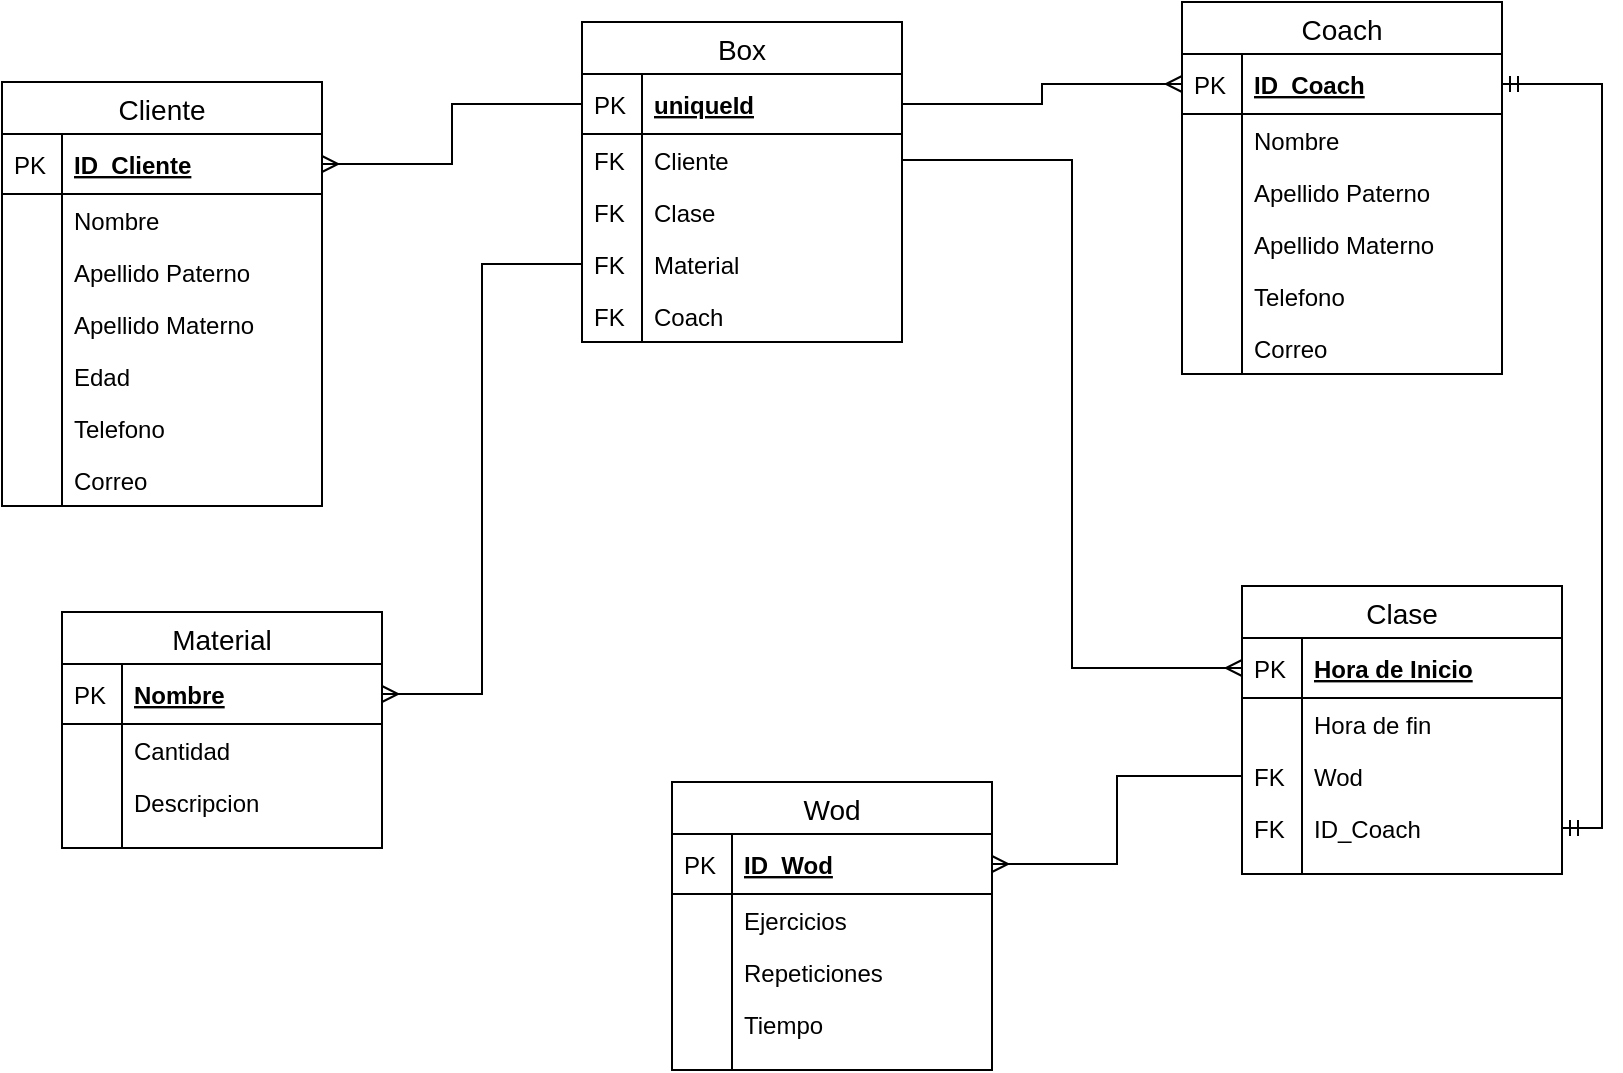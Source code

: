 <mxfile version="13.0.3" type="device"><diagram id="vvZLKqQ6Q33zJ9bg6fhY" name="Page-1"><mxGraphModel dx="868" dy="513" grid="1" gridSize="10" guides="1" tooltips="1" connect="1" arrows="1" fold="1" page="1" pageScale="1" pageWidth="1169" pageHeight="827" math="0" shadow="0"><root><mxCell id="0"/><mxCell id="1" parent="0"/><mxCell id="hBVtTaxDwoz-jPriad42-1" value="Cliente" style="swimlane;fontStyle=0;childLayout=stackLayout;horizontal=1;startSize=26;horizontalStack=0;resizeParent=1;resizeParentMax=0;resizeLast=0;collapsible=1;marginBottom=0;align=center;fontSize=14;" vertex="1" parent="1"><mxGeometry x="170" y="90" width="160" height="212" as="geometry"/></mxCell><mxCell id="hBVtTaxDwoz-jPriad42-2" value="ID_Cliente" style="shape=partialRectangle;top=0;left=0;right=0;bottom=1;align=left;verticalAlign=middle;fillColor=none;spacingLeft=34;spacingRight=4;overflow=hidden;rotatable=0;points=[[0,0.5],[1,0.5]];portConstraint=eastwest;dropTarget=0;fontStyle=5;fontSize=12;" vertex="1" parent="hBVtTaxDwoz-jPriad42-1"><mxGeometry y="26" width="160" height="30" as="geometry"/></mxCell><mxCell id="hBVtTaxDwoz-jPriad42-3" value="PK" style="shape=partialRectangle;top=0;left=0;bottom=0;fillColor=none;align=left;verticalAlign=middle;spacingLeft=4;spacingRight=4;overflow=hidden;rotatable=0;points=[];portConstraint=eastwest;part=1;fontSize=12;" vertex="1" connectable="0" parent="hBVtTaxDwoz-jPriad42-2"><mxGeometry width="30" height="30" as="geometry"/></mxCell><mxCell id="hBVtTaxDwoz-jPriad42-4" value="Nombre" style="shape=partialRectangle;top=0;left=0;right=0;bottom=0;align=left;verticalAlign=top;fillColor=none;spacingLeft=34;spacingRight=4;overflow=hidden;rotatable=0;points=[[0,0.5],[1,0.5]];portConstraint=eastwest;dropTarget=0;fontSize=12;" vertex="1" parent="hBVtTaxDwoz-jPriad42-1"><mxGeometry y="56" width="160" height="26" as="geometry"/></mxCell><mxCell id="hBVtTaxDwoz-jPriad42-5" value="" style="shape=partialRectangle;top=0;left=0;bottom=0;fillColor=none;align=left;verticalAlign=top;spacingLeft=4;spacingRight=4;overflow=hidden;rotatable=0;points=[];portConstraint=eastwest;part=1;fontSize=12;" vertex="1" connectable="0" parent="hBVtTaxDwoz-jPriad42-4"><mxGeometry width="30" height="26" as="geometry"/></mxCell><mxCell id="hBVtTaxDwoz-jPriad42-6" value="Apellido Paterno" style="shape=partialRectangle;top=0;left=0;right=0;bottom=0;align=left;verticalAlign=top;fillColor=none;spacingLeft=34;spacingRight=4;overflow=hidden;rotatable=0;points=[[0,0.5],[1,0.5]];portConstraint=eastwest;dropTarget=0;fontSize=12;" vertex="1" parent="hBVtTaxDwoz-jPriad42-1"><mxGeometry y="82" width="160" height="26" as="geometry"/></mxCell><mxCell id="hBVtTaxDwoz-jPriad42-7" value="" style="shape=partialRectangle;top=0;left=0;bottom=0;fillColor=none;align=left;verticalAlign=top;spacingLeft=4;spacingRight=4;overflow=hidden;rotatable=0;points=[];portConstraint=eastwest;part=1;fontSize=12;" vertex="1" connectable="0" parent="hBVtTaxDwoz-jPriad42-6"><mxGeometry width="30" height="26" as="geometry"/></mxCell><mxCell id="hBVtTaxDwoz-jPriad42-8" value="Apellido Materno" style="shape=partialRectangle;top=0;left=0;right=0;bottom=0;align=left;verticalAlign=top;fillColor=none;spacingLeft=34;spacingRight=4;overflow=hidden;rotatable=0;points=[[0,0.5],[1,0.5]];portConstraint=eastwest;dropTarget=0;fontSize=12;" vertex="1" parent="hBVtTaxDwoz-jPriad42-1"><mxGeometry y="108" width="160" height="26" as="geometry"/></mxCell><mxCell id="hBVtTaxDwoz-jPriad42-9" value="" style="shape=partialRectangle;top=0;left=0;bottom=0;fillColor=none;align=left;verticalAlign=top;spacingLeft=4;spacingRight=4;overflow=hidden;rotatable=0;points=[];portConstraint=eastwest;part=1;fontSize=12;" vertex="1" connectable="0" parent="hBVtTaxDwoz-jPriad42-8"><mxGeometry width="30" height="26" as="geometry"/></mxCell><mxCell id="hBVtTaxDwoz-jPriad42-12" value="Edad" style="shape=partialRectangle;top=0;left=0;right=0;bottom=0;align=left;verticalAlign=top;fillColor=none;spacingLeft=34;spacingRight=4;overflow=hidden;rotatable=0;points=[[0,0.5],[1,0.5]];portConstraint=eastwest;dropTarget=0;fontSize=12;" vertex="1" parent="hBVtTaxDwoz-jPriad42-1"><mxGeometry y="134" width="160" height="26" as="geometry"/></mxCell><mxCell id="hBVtTaxDwoz-jPriad42-13" value="" style="shape=partialRectangle;top=0;left=0;bottom=0;fillColor=none;align=left;verticalAlign=top;spacingLeft=4;spacingRight=4;overflow=hidden;rotatable=0;points=[];portConstraint=eastwest;part=1;fontSize=12;" vertex="1" connectable="0" parent="hBVtTaxDwoz-jPriad42-12"><mxGeometry width="30" height="26" as="geometry"/></mxCell><mxCell id="hBVtTaxDwoz-jPriad42-14" value="Telefono" style="shape=partialRectangle;top=0;left=0;right=0;bottom=0;align=left;verticalAlign=top;fillColor=none;spacingLeft=34;spacingRight=4;overflow=hidden;rotatable=0;points=[[0,0.5],[1,0.5]];portConstraint=eastwest;dropTarget=0;fontSize=12;" vertex="1" parent="hBVtTaxDwoz-jPriad42-1"><mxGeometry y="160" width="160" height="26" as="geometry"/></mxCell><mxCell id="hBVtTaxDwoz-jPriad42-15" value="" style="shape=partialRectangle;top=0;left=0;bottom=0;fillColor=none;align=left;verticalAlign=top;spacingLeft=4;spacingRight=4;overflow=hidden;rotatable=0;points=[];portConstraint=eastwest;part=1;fontSize=12;" vertex="1" connectable="0" parent="hBVtTaxDwoz-jPriad42-14"><mxGeometry width="30" height="26" as="geometry"/></mxCell><mxCell id="hBVtTaxDwoz-jPriad42-16" value="Correo" style="shape=partialRectangle;top=0;left=0;right=0;bottom=0;align=left;verticalAlign=top;fillColor=none;spacingLeft=34;spacingRight=4;overflow=hidden;rotatable=0;points=[[0,0.5],[1,0.5]];portConstraint=eastwest;dropTarget=0;fontSize=12;" vertex="1" parent="hBVtTaxDwoz-jPriad42-1"><mxGeometry y="186" width="160" height="26" as="geometry"/></mxCell><mxCell id="hBVtTaxDwoz-jPriad42-17" value="" style="shape=partialRectangle;top=0;left=0;bottom=0;fillColor=none;align=left;verticalAlign=top;spacingLeft=4;spacingRight=4;overflow=hidden;rotatable=0;points=[];portConstraint=eastwest;part=1;fontSize=12;" vertex="1" connectable="0" parent="hBVtTaxDwoz-jPriad42-16"><mxGeometry width="30" height="26" as="geometry"/></mxCell><mxCell id="hBVtTaxDwoz-jPriad42-77" value="Clase" style="swimlane;fontStyle=0;childLayout=stackLayout;horizontal=1;startSize=26;horizontalStack=0;resizeParent=1;resizeParentMax=0;resizeLast=0;collapsible=1;marginBottom=0;align=center;fontSize=14;" vertex="1" parent="1"><mxGeometry x="790" y="342" width="160" height="144" as="geometry"/></mxCell><mxCell id="hBVtTaxDwoz-jPriad42-78" value="Hora de Inicio" style="shape=partialRectangle;top=0;left=0;right=0;bottom=1;align=left;verticalAlign=middle;fillColor=none;spacingLeft=34;spacingRight=4;overflow=hidden;rotatable=0;points=[[0,0.5],[1,0.5]];portConstraint=eastwest;dropTarget=0;fontStyle=5;fontSize=12;" vertex="1" parent="hBVtTaxDwoz-jPriad42-77"><mxGeometry y="26" width="160" height="30" as="geometry"/></mxCell><mxCell id="hBVtTaxDwoz-jPriad42-79" value="PK" style="shape=partialRectangle;top=0;left=0;bottom=0;fillColor=none;align=left;verticalAlign=middle;spacingLeft=4;spacingRight=4;overflow=hidden;rotatable=0;points=[];portConstraint=eastwest;part=1;fontSize=12;" vertex="1" connectable="0" parent="hBVtTaxDwoz-jPriad42-78"><mxGeometry width="30" height="30" as="geometry"/></mxCell><mxCell id="hBVtTaxDwoz-jPriad42-80" value="Hora de fin" style="shape=partialRectangle;top=0;left=0;right=0;bottom=0;align=left;verticalAlign=top;fillColor=none;spacingLeft=34;spacingRight=4;overflow=hidden;rotatable=0;points=[[0,0.5],[1,0.5]];portConstraint=eastwest;dropTarget=0;fontSize=12;" vertex="1" parent="hBVtTaxDwoz-jPriad42-77"><mxGeometry y="56" width="160" height="26" as="geometry"/></mxCell><mxCell id="hBVtTaxDwoz-jPriad42-81" value="" style="shape=partialRectangle;top=0;left=0;bottom=0;fillColor=none;align=left;verticalAlign=top;spacingLeft=4;spacingRight=4;overflow=hidden;rotatable=0;points=[];portConstraint=eastwest;part=1;fontSize=12;" vertex="1" connectable="0" parent="hBVtTaxDwoz-jPriad42-80"><mxGeometry width="30" height="26" as="geometry"/></mxCell><mxCell id="hBVtTaxDwoz-jPriad42-97" value="Wod" style="shape=partialRectangle;top=0;left=0;right=0;bottom=0;align=left;verticalAlign=top;fillColor=none;spacingLeft=34;spacingRight=4;overflow=hidden;rotatable=0;points=[[0,0.5],[1,0.5]];portConstraint=eastwest;dropTarget=0;fontSize=12;" vertex="1" parent="hBVtTaxDwoz-jPriad42-77"><mxGeometry y="82" width="160" height="26" as="geometry"/></mxCell><mxCell id="hBVtTaxDwoz-jPriad42-98" value="FK" style="shape=partialRectangle;top=0;left=0;bottom=0;fillColor=none;align=left;verticalAlign=top;spacingLeft=4;spacingRight=4;overflow=hidden;rotatable=0;points=[];portConstraint=eastwest;part=1;fontSize=12;" vertex="1" connectable="0" parent="hBVtTaxDwoz-jPriad42-97"><mxGeometry width="30" height="26" as="geometry"/></mxCell><mxCell id="hBVtTaxDwoz-jPriad42-84" value="ID_Coach" style="shape=partialRectangle;top=0;left=0;right=0;bottom=0;align=left;verticalAlign=top;fillColor=none;spacingLeft=34;spacingRight=4;overflow=hidden;rotatable=0;points=[[0,0.5],[1,0.5]];portConstraint=eastwest;dropTarget=0;fontSize=12;" vertex="1" parent="hBVtTaxDwoz-jPriad42-77"><mxGeometry y="108" width="160" height="26" as="geometry"/></mxCell><mxCell id="hBVtTaxDwoz-jPriad42-85" value="FK" style="shape=partialRectangle;top=0;left=0;bottom=0;fillColor=none;align=left;verticalAlign=top;spacingLeft=4;spacingRight=4;overflow=hidden;rotatable=0;points=[];portConstraint=eastwest;part=1;fontSize=12;" vertex="1" connectable="0" parent="hBVtTaxDwoz-jPriad42-84"><mxGeometry width="30" height="26" as="geometry"/></mxCell><mxCell id="hBVtTaxDwoz-jPriad42-86" value="" style="shape=partialRectangle;top=0;left=0;right=0;bottom=0;align=left;verticalAlign=top;fillColor=none;spacingLeft=34;spacingRight=4;overflow=hidden;rotatable=0;points=[[0,0.5],[1,0.5]];portConstraint=eastwest;dropTarget=0;fontSize=12;" vertex="1" parent="hBVtTaxDwoz-jPriad42-77"><mxGeometry y="134" width="160" height="10" as="geometry"/></mxCell><mxCell id="hBVtTaxDwoz-jPriad42-87" value="" style="shape=partialRectangle;top=0;left=0;bottom=0;fillColor=none;align=left;verticalAlign=top;spacingLeft=4;spacingRight=4;overflow=hidden;rotatable=0;points=[];portConstraint=eastwest;part=1;fontSize=12;" vertex="1" connectable="0" parent="hBVtTaxDwoz-jPriad42-86"><mxGeometry width="30" height="10" as="geometry"/></mxCell><mxCell id="hBVtTaxDwoz-jPriad42-40" value="Box" style="swimlane;fontStyle=0;childLayout=stackLayout;horizontal=1;startSize=26;horizontalStack=0;resizeParent=1;resizeParentMax=0;resizeLast=0;collapsible=1;marginBottom=0;align=center;fontSize=14;" vertex="1" parent="1"><mxGeometry x="460" y="60" width="160" height="160" as="geometry"/></mxCell><mxCell id="hBVtTaxDwoz-jPriad42-41" value="uniqueId" style="shape=partialRectangle;top=0;left=0;right=0;bottom=1;align=left;verticalAlign=middle;fillColor=none;spacingLeft=34;spacingRight=4;overflow=hidden;rotatable=0;points=[[0,0.5],[1,0.5]];portConstraint=eastwest;dropTarget=0;fontStyle=5;fontSize=12;" vertex="1" parent="hBVtTaxDwoz-jPriad42-40"><mxGeometry y="26" width="160" height="30" as="geometry"/></mxCell><mxCell id="hBVtTaxDwoz-jPriad42-42" value="PK" style="shape=partialRectangle;top=0;left=0;bottom=0;fillColor=none;align=left;verticalAlign=middle;spacingLeft=4;spacingRight=4;overflow=hidden;rotatable=0;points=[];portConstraint=eastwest;part=1;fontSize=12;" vertex="1" connectable="0" parent="hBVtTaxDwoz-jPriad42-41"><mxGeometry width="30" height="30" as="geometry"/></mxCell><mxCell id="hBVtTaxDwoz-jPriad42-43" value="Cliente" style="shape=partialRectangle;top=0;left=0;right=0;bottom=0;align=left;verticalAlign=top;fillColor=none;spacingLeft=34;spacingRight=4;overflow=hidden;rotatable=0;points=[[0,0.5],[1,0.5]];portConstraint=eastwest;dropTarget=0;fontSize=12;" vertex="1" parent="hBVtTaxDwoz-jPriad42-40"><mxGeometry y="56" width="160" height="26" as="geometry"/></mxCell><mxCell id="hBVtTaxDwoz-jPriad42-44" value="FK" style="shape=partialRectangle;top=0;left=0;bottom=0;fillColor=none;align=left;verticalAlign=top;spacingLeft=4;spacingRight=4;overflow=hidden;rotatable=0;points=[];portConstraint=eastwest;part=1;fontSize=12;" vertex="1" connectable="0" parent="hBVtTaxDwoz-jPriad42-43"><mxGeometry width="30" height="26" as="geometry"/></mxCell><mxCell id="hBVtTaxDwoz-jPriad42-45" value="Clase" style="shape=partialRectangle;top=0;left=0;right=0;bottom=0;align=left;verticalAlign=top;fillColor=none;spacingLeft=34;spacingRight=4;overflow=hidden;rotatable=0;points=[[0,0.5],[1,0.5]];portConstraint=eastwest;dropTarget=0;fontSize=12;" vertex="1" parent="hBVtTaxDwoz-jPriad42-40"><mxGeometry y="82" width="160" height="26" as="geometry"/></mxCell><mxCell id="hBVtTaxDwoz-jPriad42-46" value="FK" style="shape=partialRectangle;top=0;left=0;bottom=0;fillColor=none;align=left;verticalAlign=top;spacingLeft=4;spacingRight=4;overflow=hidden;rotatable=0;points=[];portConstraint=eastwest;part=1;fontSize=12;" vertex="1" connectable="0" parent="hBVtTaxDwoz-jPriad42-45"><mxGeometry width="30" height="26" as="geometry"/></mxCell><mxCell id="hBVtTaxDwoz-jPriad42-47" value="Material" style="shape=partialRectangle;top=0;left=0;right=0;bottom=0;align=left;verticalAlign=top;fillColor=none;spacingLeft=34;spacingRight=4;overflow=hidden;rotatable=0;points=[[0,0.5],[1,0.5]];portConstraint=eastwest;dropTarget=0;fontSize=12;" vertex="1" parent="hBVtTaxDwoz-jPriad42-40"><mxGeometry y="108" width="160" height="26" as="geometry"/></mxCell><mxCell id="hBVtTaxDwoz-jPriad42-48" value="FK" style="shape=partialRectangle;top=0;left=0;bottom=0;fillColor=none;align=left;verticalAlign=top;spacingLeft=4;spacingRight=4;overflow=hidden;rotatable=0;points=[];portConstraint=eastwest;part=1;fontSize=12;" vertex="1" connectable="0" parent="hBVtTaxDwoz-jPriad42-47"><mxGeometry width="30" height="26" as="geometry"/></mxCell><mxCell id="hBVtTaxDwoz-jPriad42-90" value="Coach" style="shape=partialRectangle;top=0;left=0;right=0;bottom=0;align=left;verticalAlign=top;fillColor=none;spacingLeft=34;spacingRight=4;overflow=hidden;rotatable=0;points=[[0,0.5],[1,0.5]];portConstraint=eastwest;dropTarget=0;fontSize=12;" vertex="1" parent="hBVtTaxDwoz-jPriad42-40"><mxGeometry y="134" width="160" height="26" as="geometry"/></mxCell><mxCell id="hBVtTaxDwoz-jPriad42-91" value="FK" style="shape=partialRectangle;top=0;left=0;bottom=0;fillColor=none;align=left;verticalAlign=top;spacingLeft=4;spacingRight=4;overflow=hidden;rotatable=0;points=[];portConstraint=eastwest;part=1;fontSize=12;" vertex="1" connectable="0" parent="hBVtTaxDwoz-jPriad42-90"><mxGeometry width="30" height="26" as="geometry"/></mxCell><mxCell id="hBVtTaxDwoz-jPriad42-18" value="Material" style="swimlane;fontStyle=0;childLayout=stackLayout;horizontal=1;startSize=26;horizontalStack=0;resizeParent=1;resizeParentMax=0;resizeLast=0;collapsible=1;marginBottom=0;align=center;fontSize=14;" vertex="1" parent="1"><mxGeometry x="200" y="355" width="160" height="118" as="geometry"/></mxCell><mxCell id="hBVtTaxDwoz-jPriad42-19" value="Nombre" style="shape=partialRectangle;top=0;left=0;right=0;bottom=1;align=left;verticalAlign=middle;fillColor=none;spacingLeft=34;spacingRight=4;overflow=hidden;rotatable=0;points=[[0,0.5],[1,0.5]];portConstraint=eastwest;dropTarget=0;fontStyle=5;fontSize=12;" vertex="1" parent="hBVtTaxDwoz-jPriad42-18"><mxGeometry y="26" width="160" height="30" as="geometry"/></mxCell><mxCell id="hBVtTaxDwoz-jPriad42-20" value="PK" style="shape=partialRectangle;top=0;left=0;bottom=0;fillColor=none;align=left;verticalAlign=middle;spacingLeft=4;spacingRight=4;overflow=hidden;rotatable=0;points=[];portConstraint=eastwest;part=1;fontSize=12;" vertex="1" connectable="0" parent="hBVtTaxDwoz-jPriad42-19"><mxGeometry width="30" height="30" as="geometry"/></mxCell><mxCell id="hBVtTaxDwoz-jPriad42-21" value="Cantidad" style="shape=partialRectangle;top=0;left=0;right=0;bottom=0;align=left;verticalAlign=top;fillColor=none;spacingLeft=34;spacingRight=4;overflow=hidden;rotatable=0;points=[[0,0.5],[1,0.5]];portConstraint=eastwest;dropTarget=0;fontSize=12;" vertex="1" parent="hBVtTaxDwoz-jPriad42-18"><mxGeometry y="56" width="160" height="26" as="geometry"/></mxCell><mxCell id="hBVtTaxDwoz-jPriad42-22" value="" style="shape=partialRectangle;top=0;left=0;bottom=0;fillColor=none;align=left;verticalAlign=top;spacingLeft=4;spacingRight=4;overflow=hidden;rotatable=0;points=[];portConstraint=eastwest;part=1;fontSize=12;" vertex="1" connectable="0" parent="hBVtTaxDwoz-jPriad42-21"><mxGeometry width="30" height="26" as="geometry"/></mxCell><mxCell id="hBVtTaxDwoz-jPriad42-23" value="Descripcion" style="shape=partialRectangle;top=0;left=0;right=0;bottom=0;align=left;verticalAlign=top;fillColor=none;spacingLeft=34;spacingRight=4;overflow=hidden;rotatable=0;points=[[0,0.5],[1,0.5]];portConstraint=eastwest;dropTarget=0;fontSize=12;" vertex="1" parent="hBVtTaxDwoz-jPriad42-18"><mxGeometry y="82" width="160" height="26" as="geometry"/></mxCell><mxCell id="hBVtTaxDwoz-jPriad42-24" value="" style="shape=partialRectangle;top=0;left=0;bottom=0;fillColor=none;align=left;verticalAlign=top;spacingLeft=4;spacingRight=4;overflow=hidden;rotatable=0;points=[];portConstraint=eastwest;part=1;fontSize=12;" vertex="1" connectable="0" parent="hBVtTaxDwoz-jPriad42-23"><mxGeometry width="30" height="26" as="geometry"/></mxCell><mxCell id="hBVtTaxDwoz-jPriad42-27" value="" style="shape=partialRectangle;top=0;left=0;right=0;bottom=0;align=left;verticalAlign=top;fillColor=none;spacingLeft=34;spacingRight=4;overflow=hidden;rotatable=0;points=[[0,0.5],[1,0.5]];portConstraint=eastwest;dropTarget=0;fontSize=12;" vertex="1" parent="hBVtTaxDwoz-jPriad42-18"><mxGeometry y="108" width="160" height="10" as="geometry"/></mxCell><mxCell id="hBVtTaxDwoz-jPriad42-28" value="" style="shape=partialRectangle;top=0;left=0;bottom=0;fillColor=none;align=left;verticalAlign=top;spacingLeft=4;spacingRight=4;overflow=hidden;rotatable=0;points=[];portConstraint=eastwest;part=1;fontSize=12;" vertex="1" connectable="0" parent="hBVtTaxDwoz-jPriad42-27"><mxGeometry width="30" height="10" as="geometry"/></mxCell><mxCell id="hBVtTaxDwoz-jPriad42-89" style="edgeStyle=orthogonalEdgeStyle;rounded=0;orthogonalLoop=1;jettySize=auto;html=1;exitX=0;exitY=0.5;exitDx=0;exitDy=0;endArrow=ERmany;endFill=0;" edge="1" parent="1" source="hBVtTaxDwoz-jPriad42-41" target="hBVtTaxDwoz-jPriad42-2"><mxGeometry relative="1" as="geometry"/></mxCell><mxCell id="hBVtTaxDwoz-jPriad42-62" value="Coach" style="swimlane;fontStyle=0;childLayout=stackLayout;horizontal=1;startSize=26;horizontalStack=0;resizeParent=1;resizeParentMax=0;resizeLast=0;collapsible=1;marginBottom=0;align=center;fontSize=14;" vertex="1" parent="1"><mxGeometry x="760" y="50" width="160" height="186" as="geometry"/></mxCell><mxCell id="hBVtTaxDwoz-jPriad42-63" value="ID_Coach" style="shape=partialRectangle;top=0;left=0;right=0;bottom=1;align=left;verticalAlign=middle;fillColor=none;spacingLeft=34;spacingRight=4;overflow=hidden;rotatable=0;points=[[0,0.5],[1,0.5]];portConstraint=eastwest;dropTarget=0;fontStyle=5;fontSize=12;" vertex="1" parent="hBVtTaxDwoz-jPriad42-62"><mxGeometry y="26" width="160" height="30" as="geometry"/></mxCell><mxCell id="hBVtTaxDwoz-jPriad42-64" value="PK" style="shape=partialRectangle;top=0;left=0;bottom=0;fillColor=none;align=left;verticalAlign=middle;spacingLeft=4;spacingRight=4;overflow=hidden;rotatable=0;points=[];portConstraint=eastwest;part=1;fontSize=12;" vertex="1" connectable="0" parent="hBVtTaxDwoz-jPriad42-63"><mxGeometry width="30" height="30" as="geometry"/></mxCell><mxCell id="hBVtTaxDwoz-jPriad42-65" value="Nombre" style="shape=partialRectangle;top=0;left=0;right=0;bottom=0;align=left;verticalAlign=top;fillColor=none;spacingLeft=34;spacingRight=4;overflow=hidden;rotatable=0;points=[[0,0.5],[1,0.5]];portConstraint=eastwest;dropTarget=0;fontSize=12;" vertex="1" parent="hBVtTaxDwoz-jPriad42-62"><mxGeometry y="56" width="160" height="26" as="geometry"/></mxCell><mxCell id="hBVtTaxDwoz-jPriad42-66" value="" style="shape=partialRectangle;top=0;left=0;bottom=0;fillColor=none;align=left;verticalAlign=top;spacingLeft=4;spacingRight=4;overflow=hidden;rotatable=0;points=[];portConstraint=eastwest;part=1;fontSize=12;" vertex="1" connectable="0" parent="hBVtTaxDwoz-jPriad42-65"><mxGeometry width="30" height="26" as="geometry"/></mxCell><mxCell id="hBVtTaxDwoz-jPriad42-67" value="Apellido Paterno" style="shape=partialRectangle;top=0;left=0;right=0;bottom=0;align=left;verticalAlign=top;fillColor=none;spacingLeft=34;spacingRight=4;overflow=hidden;rotatable=0;points=[[0,0.5],[1,0.5]];portConstraint=eastwest;dropTarget=0;fontSize=12;" vertex="1" parent="hBVtTaxDwoz-jPriad42-62"><mxGeometry y="82" width="160" height="26" as="geometry"/></mxCell><mxCell id="hBVtTaxDwoz-jPriad42-68" value="" style="shape=partialRectangle;top=0;left=0;bottom=0;fillColor=none;align=left;verticalAlign=top;spacingLeft=4;spacingRight=4;overflow=hidden;rotatable=0;points=[];portConstraint=eastwest;part=1;fontSize=12;" vertex="1" connectable="0" parent="hBVtTaxDwoz-jPriad42-67"><mxGeometry width="30" height="26" as="geometry"/></mxCell><mxCell id="hBVtTaxDwoz-jPriad42-69" value="Apellido Materno" style="shape=partialRectangle;top=0;left=0;right=0;bottom=0;align=left;verticalAlign=top;fillColor=none;spacingLeft=34;spacingRight=4;overflow=hidden;rotatable=0;points=[[0,0.5],[1,0.5]];portConstraint=eastwest;dropTarget=0;fontSize=12;" vertex="1" parent="hBVtTaxDwoz-jPriad42-62"><mxGeometry y="108" width="160" height="26" as="geometry"/></mxCell><mxCell id="hBVtTaxDwoz-jPriad42-70" value="" style="shape=partialRectangle;top=0;left=0;bottom=0;fillColor=none;align=left;verticalAlign=top;spacingLeft=4;spacingRight=4;overflow=hidden;rotatable=0;points=[];portConstraint=eastwest;part=1;fontSize=12;" vertex="1" connectable="0" parent="hBVtTaxDwoz-jPriad42-69"><mxGeometry width="30" height="26" as="geometry"/></mxCell><mxCell id="hBVtTaxDwoz-jPriad42-73" value="Telefono" style="shape=partialRectangle;top=0;left=0;right=0;bottom=0;align=left;verticalAlign=top;fillColor=none;spacingLeft=34;spacingRight=4;overflow=hidden;rotatable=0;points=[[0,0.5],[1,0.5]];portConstraint=eastwest;dropTarget=0;fontSize=12;" vertex="1" parent="hBVtTaxDwoz-jPriad42-62"><mxGeometry y="134" width="160" height="26" as="geometry"/></mxCell><mxCell id="hBVtTaxDwoz-jPriad42-74" value="" style="shape=partialRectangle;top=0;left=0;bottom=0;fillColor=none;align=left;verticalAlign=top;spacingLeft=4;spacingRight=4;overflow=hidden;rotatable=0;points=[];portConstraint=eastwest;part=1;fontSize=12;" vertex="1" connectable="0" parent="hBVtTaxDwoz-jPriad42-73"><mxGeometry width="30" height="26" as="geometry"/></mxCell><mxCell id="hBVtTaxDwoz-jPriad42-75" value="Correo" style="shape=partialRectangle;top=0;left=0;right=0;bottom=0;align=left;verticalAlign=top;fillColor=none;spacingLeft=34;spacingRight=4;overflow=hidden;rotatable=0;points=[[0,0.5],[1,0.5]];portConstraint=eastwest;dropTarget=0;fontSize=12;" vertex="1" parent="hBVtTaxDwoz-jPriad42-62"><mxGeometry y="160" width="160" height="26" as="geometry"/></mxCell><mxCell id="hBVtTaxDwoz-jPriad42-76" value="" style="shape=partialRectangle;top=0;left=0;bottom=0;fillColor=none;align=left;verticalAlign=top;spacingLeft=4;spacingRight=4;overflow=hidden;rotatable=0;points=[];portConstraint=eastwest;part=1;fontSize=12;" vertex="1" connectable="0" parent="hBVtTaxDwoz-jPriad42-75"><mxGeometry width="30" height="26" as="geometry"/></mxCell><mxCell id="hBVtTaxDwoz-jPriad42-93" style="edgeStyle=orthogonalEdgeStyle;rounded=0;orthogonalLoop=1;jettySize=auto;html=1;exitX=1;exitY=0.5;exitDx=0;exitDy=0;entryX=0;entryY=0.5;entryDx=0;entryDy=0;endArrow=ERmany;endFill=0;" edge="1" parent="1" source="hBVtTaxDwoz-jPriad42-41" target="hBVtTaxDwoz-jPriad42-63"><mxGeometry relative="1" as="geometry"/></mxCell><mxCell id="hBVtTaxDwoz-jPriad42-94" style="edgeStyle=orthogonalEdgeStyle;rounded=0;orthogonalLoop=1;jettySize=auto;html=1;exitX=1;exitY=0.5;exitDx=0;exitDy=0;entryX=0;entryY=0.5;entryDx=0;entryDy=0;endArrow=ERmany;endFill=0;" edge="1" parent="1" source="hBVtTaxDwoz-jPriad42-43" target="hBVtTaxDwoz-jPriad42-78"><mxGeometry relative="1" as="geometry"/></mxCell><mxCell id="hBVtTaxDwoz-jPriad42-29" value="Wod" style="swimlane;fontStyle=0;childLayout=stackLayout;horizontal=1;startSize=26;horizontalStack=0;resizeParent=1;resizeParentMax=0;resizeLast=0;collapsible=1;marginBottom=0;align=center;fontSize=14;" vertex="1" parent="1"><mxGeometry x="505" y="440" width="160" height="144" as="geometry"/></mxCell><mxCell id="hBVtTaxDwoz-jPriad42-30" value="ID_Wod" style="shape=partialRectangle;top=0;left=0;right=0;bottom=1;align=left;verticalAlign=middle;fillColor=none;spacingLeft=34;spacingRight=4;overflow=hidden;rotatable=0;points=[[0,0.5],[1,0.5]];portConstraint=eastwest;dropTarget=0;fontStyle=5;fontSize=12;" vertex="1" parent="hBVtTaxDwoz-jPriad42-29"><mxGeometry y="26" width="160" height="30" as="geometry"/></mxCell><mxCell id="hBVtTaxDwoz-jPriad42-31" value="PK" style="shape=partialRectangle;top=0;left=0;bottom=0;fillColor=none;align=left;verticalAlign=middle;spacingLeft=4;spacingRight=4;overflow=hidden;rotatable=0;points=[];portConstraint=eastwest;part=1;fontSize=12;" vertex="1" connectable="0" parent="hBVtTaxDwoz-jPriad42-30"><mxGeometry width="30" height="30" as="geometry"/></mxCell><mxCell id="hBVtTaxDwoz-jPriad42-32" value="Ejercicios" style="shape=partialRectangle;top=0;left=0;right=0;bottom=0;align=left;verticalAlign=top;fillColor=none;spacingLeft=34;spacingRight=4;overflow=hidden;rotatable=0;points=[[0,0.5],[1,0.5]];portConstraint=eastwest;dropTarget=0;fontSize=12;" vertex="1" parent="hBVtTaxDwoz-jPriad42-29"><mxGeometry y="56" width="160" height="26" as="geometry"/></mxCell><mxCell id="hBVtTaxDwoz-jPriad42-33" value="" style="shape=partialRectangle;top=0;left=0;bottom=0;fillColor=none;align=left;verticalAlign=top;spacingLeft=4;spacingRight=4;overflow=hidden;rotatable=0;points=[];portConstraint=eastwest;part=1;fontSize=12;" vertex="1" connectable="0" parent="hBVtTaxDwoz-jPriad42-32"><mxGeometry width="30" height="26" as="geometry"/></mxCell><mxCell id="hBVtTaxDwoz-jPriad42-34" value="Repeticiones" style="shape=partialRectangle;top=0;left=0;right=0;bottom=0;align=left;verticalAlign=top;fillColor=none;spacingLeft=34;spacingRight=4;overflow=hidden;rotatable=0;points=[[0,0.5],[1,0.5]];portConstraint=eastwest;dropTarget=0;fontSize=12;" vertex="1" parent="hBVtTaxDwoz-jPriad42-29"><mxGeometry y="82" width="160" height="26" as="geometry"/></mxCell><mxCell id="hBVtTaxDwoz-jPriad42-35" value="" style="shape=partialRectangle;top=0;left=0;bottom=0;fillColor=none;align=left;verticalAlign=top;spacingLeft=4;spacingRight=4;overflow=hidden;rotatable=0;points=[];portConstraint=eastwest;part=1;fontSize=12;" vertex="1" connectable="0" parent="hBVtTaxDwoz-jPriad42-34"><mxGeometry width="30" height="26" as="geometry"/></mxCell><mxCell id="hBVtTaxDwoz-jPriad42-36" value="Tiempo" style="shape=partialRectangle;top=0;left=0;right=0;bottom=0;align=left;verticalAlign=top;fillColor=none;spacingLeft=34;spacingRight=4;overflow=hidden;rotatable=0;points=[[0,0.5],[1,0.5]];portConstraint=eastwest;dropTarget=0;fontSize=12;" vertex="1" parent="hBVtTaxDwoz-jPriad42-29"><mxGeometry y="108" width="160" height="26" as="geometry"/></mxCell><mxCell id="hBVtTaxDwoz-jPriad42-37" value="" style="shape=partialRectangle;top=0;left=0;bottom=0;fillColor=none;align=left;verticalAlign=top;spacingLeft=4;spacingRight=4;overflow=hidden;rotatable=0;points=[];portConstraint=eastwest;part=1;fontSize=12;" vertex="1" connectable="0" parent="hBVtTaxDwoz-jPriad42-36"><mxGeometry width="30" height="26" as="geometry"/></mxCell><mxCell id="hBVtTaxDwoz-jPriad42-38" value="" style="shape=partialRectangle;top=0;left=0;right=0;bottom=0;align=left;verticalAlign=top;fillColor=none;spacingLeft=34;spacingRight=4;overflow=hidden;rotatable=0;points=[[0,0.5],[1,0.5]];portConstraint=eastwest;dropTarget=0;fontSize=12;" vertex="1" parent="hBVtTaxDwoz-jPriad42-29"><mxGeometry y="134" width="160" height="10" as="geometry"/></mxCell><mxCell id="hBVtTaxDwoz-jPriad42-39" value="" style="shape=partialRectangle;top=0;left=0;bottom=0;fillColor=none;align=left;verticalAlign=top;spacingLeft=4;spacingRight=4;overflow=hidden;rotatable=0;points=[];portConstraint=eastwest;part=1;fontSize=12;" vertex="1" connectable="0" parent="hBVtTaxDwoz-jPriad42-38"><mxGeometry width="30" height="10" as="geometry"/></mxCell><mxCell id="hBVtTaxDwoz-jPriad42-96" style="edgeStyle=orthogonalEdgeStyle;rounded=0;orthogonalLoop=1;jettySize=auto;html=1;exitX=0;exitY=0.5;exitDx=0;exitDy=0;endArrow=ERmany;endFill=0;" edge="1" parent="1" source="hBVtTaxDwoz-jPriad42-47" target="hBVtTaxDwoz-jPriad42-19"><mxGeometry relative="1" as="geometry"/></mxCell><mxCell id="hBVtTaxDwoz-jPriad42-100" style="edgeStyle=orthogonalEdgeStyle;rounded=0;orthogonalLoop=1;jettySize=auto;html=1;exitX=0;exitY=0.5;exitDx=0;exitDy=0;entryX=1;entryY=0.5;entryDx=0;entryDy=0;endArrow=ERmany;endFill=0;" edge="1" parent="1" source="hBVtTaxDwoz-jPriad42-97" target="hBVtTaxDwoz-jPriad42-30"><mxGeometry relative="1" as="geometry"/></mxCell><mxCell id="hBVtTaxDwoz-jPriad42-102" style="edgeStyle=orthogonalEdgeStyle;rounded=0;orthogonalLoop=1;jettySize=auto;html=1;exitX=1;exitY=0.5;exitDx=0;exitDy=0;entryX=1;entryY=0.5;entryDx=0;entryDy=0;endArrow=ERmandOne;endFill=0;startArrow=ERmandOne;startFill=0;" edge="1" parent="1" source="hBVtTaxDwoz-jPriad42-84" target="hBVtTaxDwoz-jPriad42-63"><mxGeometry relative="1" as="geometry"/></mxCell></root></mxGraphModel></diagram></mxfile>